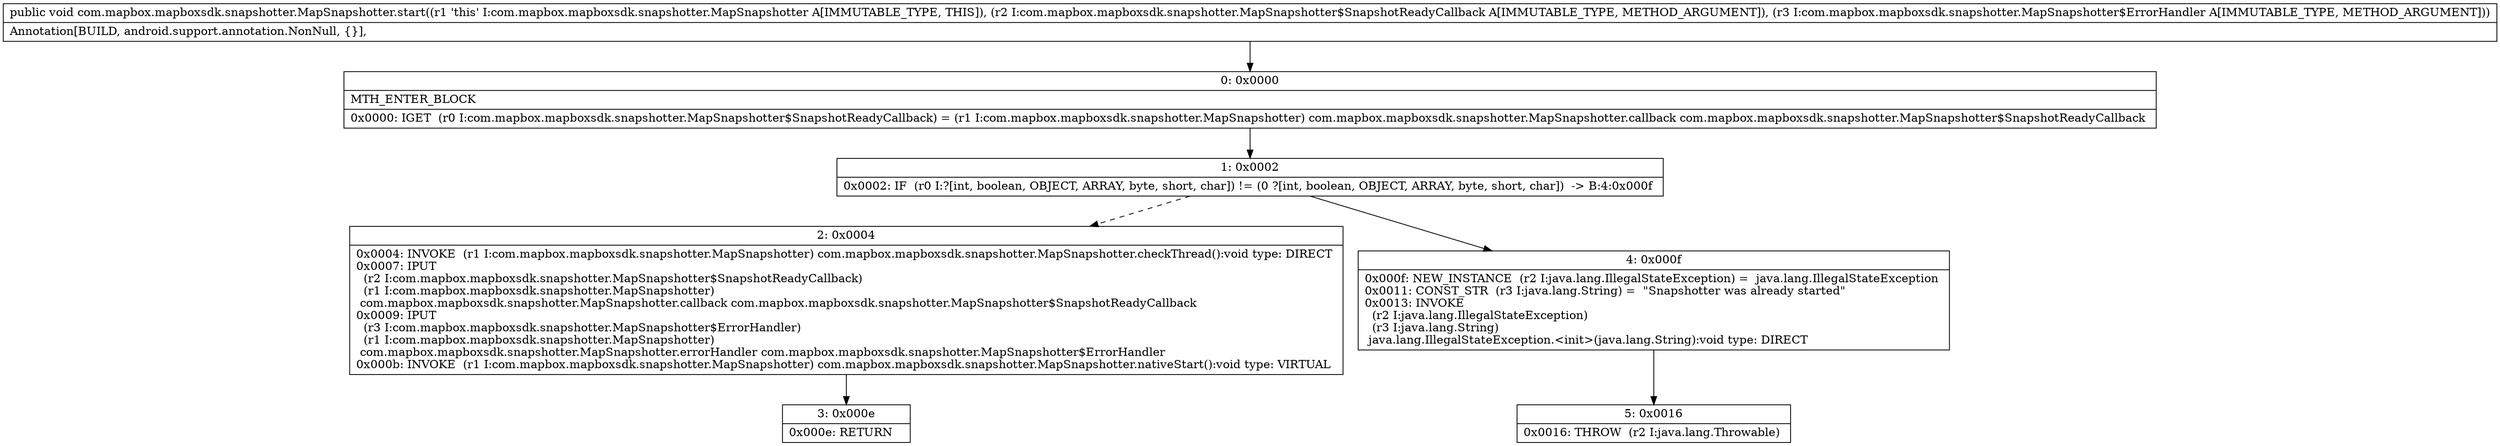 digraph "CFG forcom.mapbox.mapboxsdk.snapshotter.MapSnapshotter.start(Lcom\/mapbox\/mapboxsdk\/snapshotter\/MapSnapshotter$SnapshotReadyCallback;Lcom\/mapbox\/mapboxsdk\/snapshotter\/MapSnapshotter$ErrorHandler;)V" {
Node_0 [shape=record,label="{0\:\ 0x0000|MTH_ENTER_BLOCK\l|0x0000: IGET  (r0 I:com.mapbox.mapboxsdk.snapshotter.MapSnapshotter$SnapshotReadyCallback) = (r1 I:com.mapbox.mapboxsdk.snapshotter.MapSnapshotter) com.mapbox.mapboxsdk.snapshotter.MapSnapshotter.callback com.mapbox.mapboxsdk.snapshotter.MapSnapshotter$SnapshotReadyCallback \l}"];
Node_1 [shape=record,label="{1\:\ 0x0002|0x0002: IF  (r0 I:?[int, boolean, OBJECT, ARRAY, byte, short, char]) != (0 ?[int, boolean, OBJECT, ARRAY, byte, short, char])  \-\> B:4:0x000f \l}"];
Node_2 [shape=record,label="{2\:\ 0x0004|0x0004: INVOKE  (r1 I:com.mapbox.mapboxsdk.snapshotter.MapSnapshotter) com.mapbox.mapboxsdk.snapshotter.MapSnapshotter.checkThread():void type: DIRECT \l0x0007: IPUT  \l  (r2 I:com.mapbox.mapboxsdk.snapshotter.MapSnapshotter$SnapshotReadyCallback)\l  (r1 I:com.mapbox.mapboxsdk.snapshotter.MapSnapshotter)\l com.mapbox.mapboxsdk.snapshotter.MapSnapshotter.callback com.mapbox.mapboxsdk.snapshotter.MapSnapshotter$SnapshotReadyCallback \l0x0009: IPUT  \l  (r3 I:com.mapbox.mapboxsdk.snapshotter.MapSnapshotter$ErrorHandler)\l  (r1 I:com.mapbox.mapboxsdk.snapshotter.MapSnapshotter)\l com.mapbox.mapboxsdk.snapshotter.MapSnapshotter.errorHandler com.mapbox.mapboxsdk.snapshotter.MapSnapshotter$ErrorHandler \l0x000b: INVOKE  (r1 I:com.mapbox.mapboxsdk.snapshotter.MapSnapshotter) com.mapbox.mapboxsdk.snapshotter.MapSnapshotter.nativeStart():void type: VIRTUAL \l}"];
Node_3 [shape=record,label="{3\:\ 0x000e|0x000e: RETURN   \l}"];
Node_4 [shape=record,label="{4\:\ 0x000f|0x000f: NEW_INSTANCE  (r2 I:java.lang.IllegalStateException) =  java.lang.IllegalStateException \l0x0011: CONST_STR  (r3 I:java.lang.String) =  \"Snapshotter was already started\" \l0x0013: INVOKE  \l  (r2 I:java.lang.IllegalStateException)\l  (r3 I:java.lang.String)\l java.lang.IllegalStateException.\<init\>(java.lang.String):void type: DIRECT \l}"];
Node_5 [shape=record,label="{5\:\ 0x0016|0x0016: THROW  (r2 I:java.lang.Throwable) \l}"];
MethodNode[shape=record,label="{public void com.mapbox.mapboxsdk.snapshotter.MapSnapshotter.start((r1 'this' I:com.mapbox.mapboxsdk.snapshotter.MapSnapshotter A[IMMUTABLE_TYPE, THIS]), (r2 I:com.mapbox.mapboxsdk.snapshotter.MapSnapshotter$SnapshotReadyCallback A[IMMUTABLE_TYPE, METHOD_ARGUMENT]), (r3 I:com.mapbox.mapboxsdk.snapshotter.MapSnapshotter$ErrorHandler A[IMMUTABLE_TYPE, METHOD_ARGUMENT]))  | Annotation[BUILD, android.support.annotation.NonNull, \{\}], \l}"];
MethodNode -> Node_0;
Node_0 -> Node_1;
Node_1 -> Node_2[style=dashed];
Node_1 -> Node_4;
Node_2 -> Node_3;
Node_4 -> Node_5;
}

